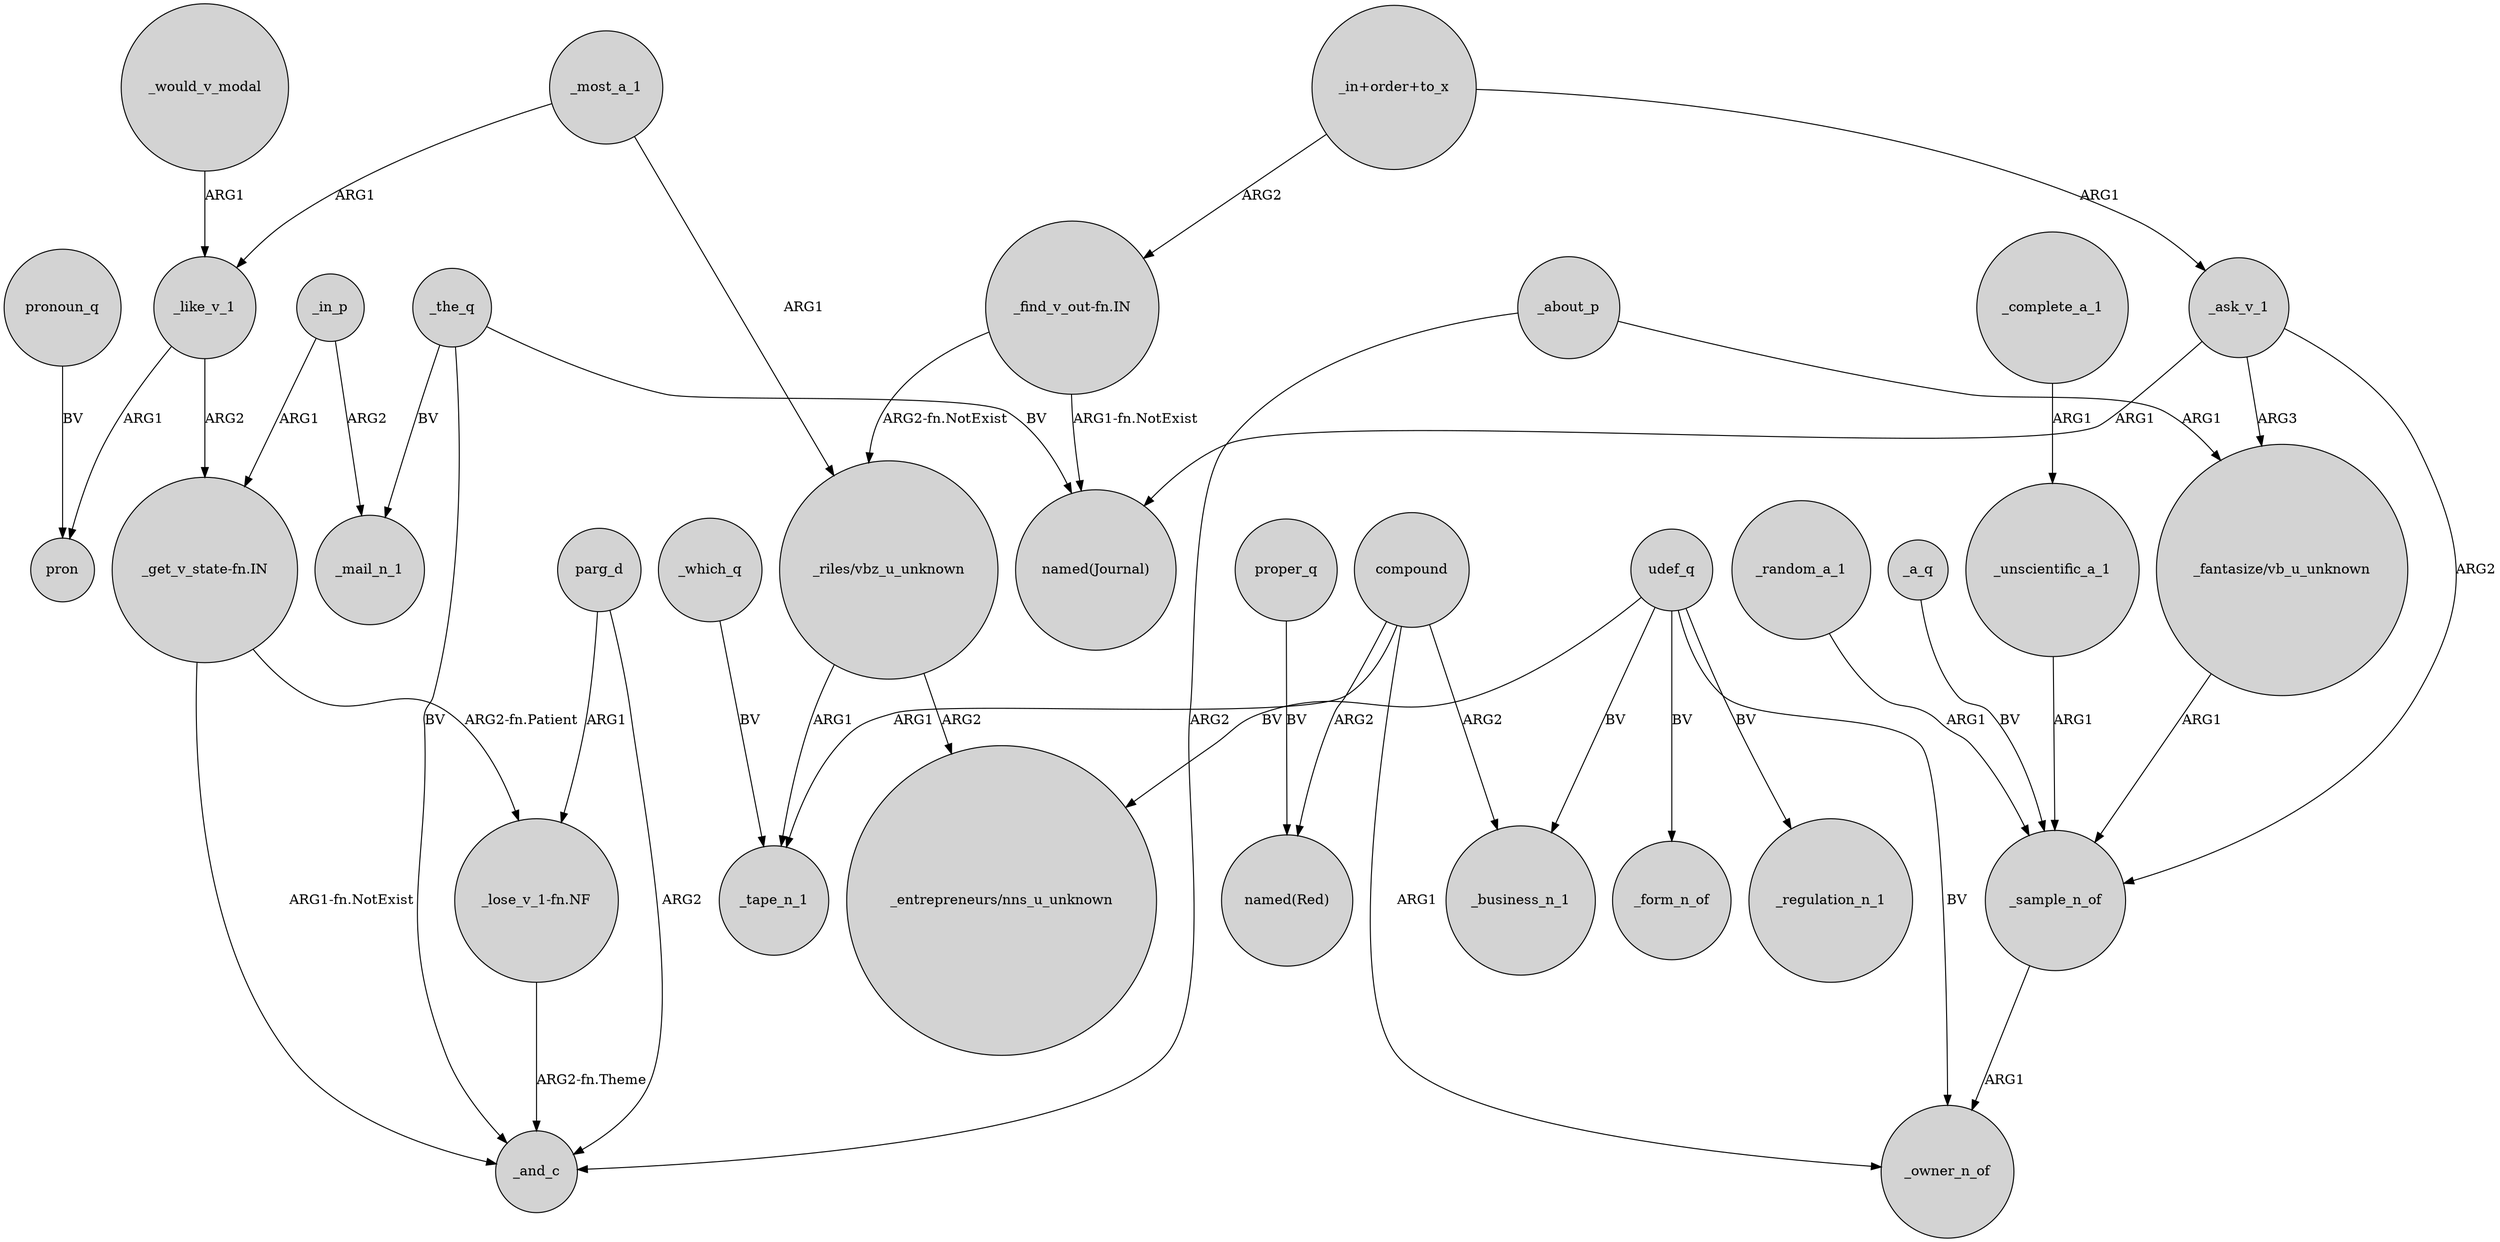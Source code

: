 digraph {
	node [shape=circle style=filled]
	_the_q -> _and_c [label=BV]
	_unscientific_a_1 -> _sample_n_of [label=ARG1]
	"_find_v_out-fn.IN" -> "_riles/vbz_u_unknown" [label="ARG2-fn.NotExist"]
	_which_q -> _tape_n_1 [label=BV]
	"_get_v_state-fn.IN" -> _and_c [label="ARG1-fn.NotExist"]
	_like_v_1 -> pron [label=ARG1]
	_a_q -> _sample_n_of [label=BV]
	_ask_v_1 -> "named(Journal)" [label=ARG1]
	_the_q -> "named(Journal)" [label=BV]
	_random_a_1 -> _sample_n_of [label=ARG1]
	_the_q -> _mail_n_1 [label=BV]
	parg_d -> _and_c [label=ARG2]
	_most_a_1 -> _like_v_1 [label=ARG1]
	_complete_a_1 -> _unscientific_a_1 [label=ARG1]
	_would_v_modal -> _like_v_1 [label=ARG1]
	_about_p -> _and_c [label=ARG2]
	pronoun_q -> pron [label=BV]
	"_riles/vbz_u_unknown" -> _tape_n_1 [label=ARG1]
	_ask_v_1 -> "_fantasize/vb_u_unknown" [label=ARG3]
	_most_a_1 -> "_riles/vbz_u_unknown" [label=ARG1]
	"_in+order+to_x" -> _ask_v_1 [label=ARG1]
	_sample_n_of -> _owner_n_of [label=ARG1]
	parg_d -> "_lose_v_1-fn.NF" [label=ARG1]
	"_riles/vbz_u_unknown" -> "_entrepreneurs/nns_u_unknown" [label=ARG2]
	compound -> _business_n_1 [label=ARG2]
	_in_p -> "_get_v_state-fn.IN" [label=ARG1]
	_ask_v_1 -> _sample_n_of [label=ARG2]
	udef_q -> _owner_n_of [label=BV]
	udef_q -> _form_n_of [label=BV]
	_like_v_1 -> "_get_v_state-fn.IN" [label=ARG2]
	proper_q -> "named(Red)" [label=BV]
	udef_q -> _business_n_1 [label=BV]
	compound -> "named(Red)" [label=ARG2]
	"_get_v_state-fn.IN" -> "_lose_v_1-fn.NF" [label="ARG2-fn.Patient"]
	_about_p -> "_fantasize/vb_u_unknown" [label=ARG1]
	_in_p -> _mail_n_1 [label=ARG2]
	udef_q -> _regulation_n_1 [label=BV]
	"_fantasize/vb_u_unknown" -> _sample_n_of [label=ARG1]
	"_find_v_out-fn.IN" -> "named(Journal)" [label="ARG1-fn.NotExist"]
	compound -> _owner_n_of [label=ARG1]
	"_lose_v_1-fn.NF" -> _and_c [label="ARG2-fn.Theme"]
	udef_q -> "_entrepreneurs/nns_u_unknown" [label=BV]
	compound -> _tape_n_1 [label=ARG1]
	"_in+order+to_x" -> "_find_v_out-fn.IN" [label=ARG2]
}
